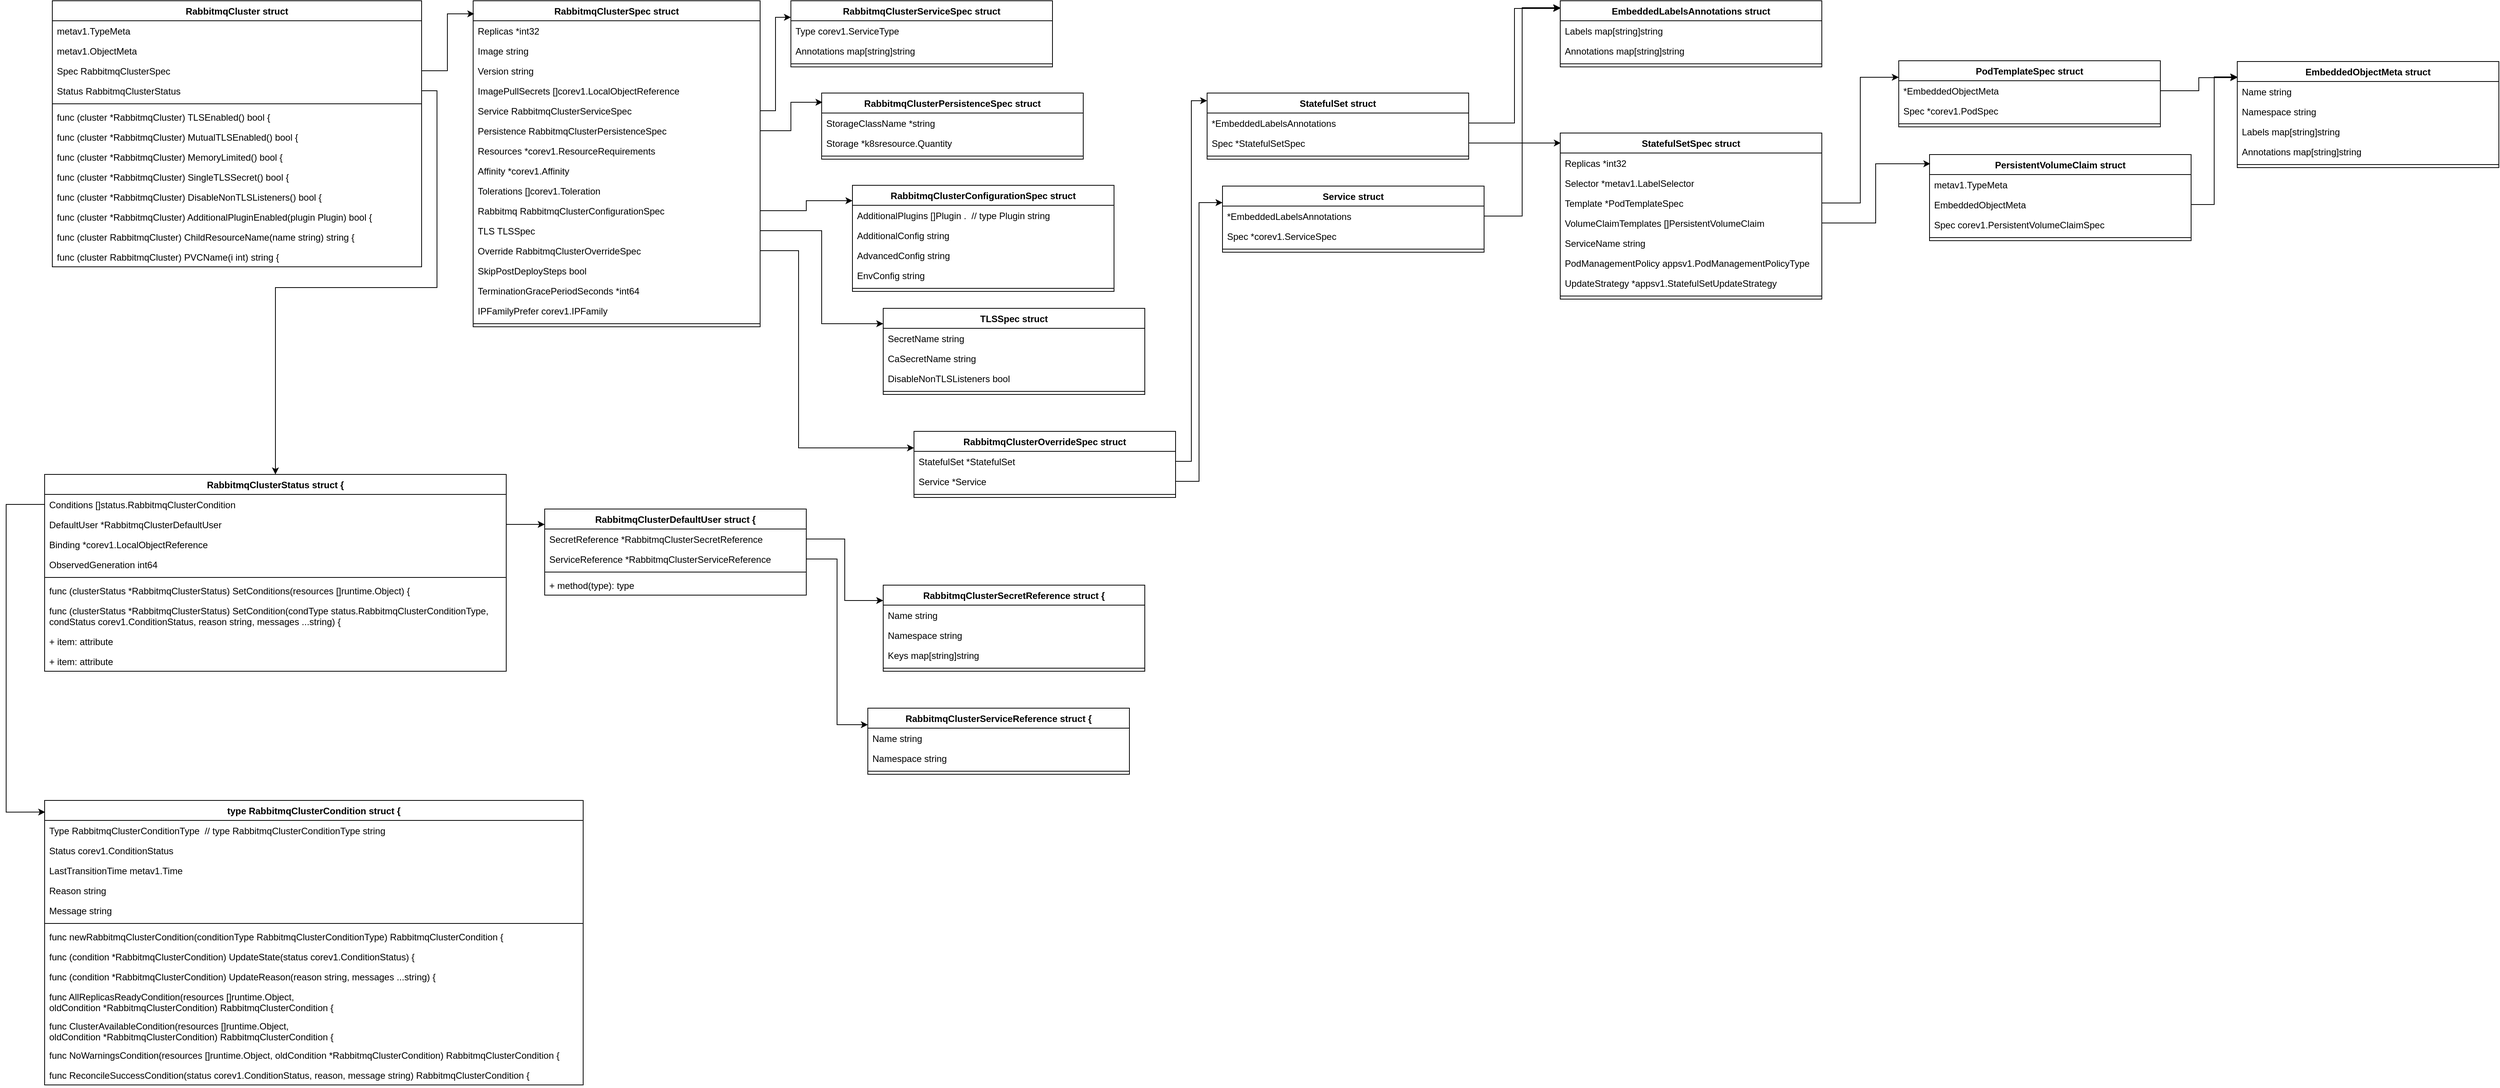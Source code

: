 <mxfile version="12.5.3" type="device"><diagram id="CGP5E35bT5dCMNJ7SSdT" name="第 1 页"><mxGraphModel dx="1933" dy="892" grid="1" gridSize="10" guides="1" tooltips="1" connect="1" arrows="1" fold="1" page="1" pageScale="1" pageWidth="827" pageHeight="1169" math="0" shadow="0"><root><mxCell id="0"/><mxCell id="1" parent="0"/><mxCell id="dHgxbIUQUCaYU8uZ3ucw-6" value="RabbitmqCluster struct" style="swimlane;fontStyle=1;align=center;verticalAlign=top;childLayout=stackLayout;horizontal=1;startSize=26;horizontalStack=0;resizeParent=1;resizeParentMax=0;resizeLast=0;collapsible=1;marginBottom=0;" parent="1" vertex="1"><mxGeometry x="-200" y="320" width="480" height="346" as="geometry"/></mxCell><mxCell id="dHgxbIUQUCaYU8uZ3ucw-2" value="metav1.TypeMeta" style="text;strokeColor=none;fillColor=none;align=left;verticalAlign=top;spacingLeft=4;spacingRight=4;overflow=hidden;rotatable=0;points=[[0,0.5],[1,0.5]];portConstraint=eastwest;" parent="dHgxbIUQUCaYU8uZ3ucw-6" vertex="1"><mxGeometry y="26" width="480" height="26" as="geometry"/></mxCell><mxCell id="dHgxbIUQUCaYU8uZ3ucw-3" value="metav1.ObjectMeta" style="text;strokeColor=none;fillColor=none;align=left;verticalAlign=top;spacingLeft=4;spacingRight=4;overflow=hidden;rotatable=0;points=[[0,0.5],[1,0.5]];portConstraint=eastwest;" parent="dHgxbIUQUCaYU8uZ3ucw-6" vertex="1"><mxGeometry y="52" width="480" height="26" as="geometry"/></mxCell><mxCell id="dHgxbIUQUCaYU8uZ3ucw-4" value="Spec RabbitmqClusterSpec" style="text;strokeColor=none;fillColor=none;align=left;verticalAlign=top;spacingLeft=4;spacingRight=4;overflow=hidden;rotatable=0;points=[[0,0.5],[1,0.5]];portConstraint=eastwest;" parent="dHgxbIUQUCaYU8uZ3ucw-6" vertex="1"><mxGeometry y="78" width="480" height="26" as="geometry"/></mxCell><mxCell id="dHgxbIUQUCaYU8uZ3ucw-5" value="Status RabbitmqClusterStatus" style="text;strokeColor=none;fillColor=none;align=left;verticalAlign=top;spacingLeft=4;spacingRight=4;overflow=hidden;rotatable=0;points=[[0,0.5],[1,0.5]];portConstraint=eastwest;" parent="dHgxbIUQUCaYU8uZ3ucw-6" vertex="1"><mxGeometry y="104" width="480" height="26" as="geometry"/></mxCell><mxCell id="dHgxbIUQUCaYU8uZ3ucw-8" value="" style="line;strokeWidth=1;fillColor=none;align=left;verticalAlign=middle;spacingTop=-1;spacingLeft=3;spacingRight=3;rotatable=0;labelPosition=right;points=[];portConstraint=eastwest;" parent="dHgxbIUQUCaYU8uZ3ucw-6" vertex="1"><mxGeometry y="130" width="480" height="8" as="geometry"/></mxCell><mxCell id="dHgxbIUQUCaYU8uZ3ucw-153" value="func (cluster *RabbitmqCluster) TLSEnabled() bool {" style="text;strokeColor=none;fillColor=none;align=left;verticalAlign=top;spacingLeft=4;spacingRight=4;overflow=hidden;rotatable=0;points=[[0,0.5],[1,0.5]];portConstraint=eastwest;" parent="dHgxbIUQUCaYU8uZ3ucw-6" vertex="1"><mxGeometry y="138" width="480" height="26" as="geometry"/></mxCell><mxCell id="dHgxbIUQUCaYU8uZ3ucw-154" value="func (cluster *RabbitmqCluster) MutualTLSEnabled() bool {" style="text;strokeColor=none;fillColor=none;align=left;verticalAlign=top;spacingLeft=4;spacingRight=4;overflow=hidden;rotatable=0;points=[[0,0.5],[1,0.5]];portConstraint=eastwest;" parent="dHgxbIUQUCaYU8uZ3ucw-6" vertex="1"><mxGeometry y="164" width="480" height="26" as="geometry"/></mxCell><mxCell id="dHgxbIUQUCaYU8uZ3ucw-152" value="func (cluster *RabbitmqCluster) MemoryLimited() bool {" style="text;strokeColor=none;fillColor=none;align=left;verticalAlign=top;spacingLeft=4;spacingRight=4;overflow=hidden;rotatable=0;points=[[0,0.5],[1,0.5]];portConstraint=eastwest;" parent="dHgxbIUQUCaYU8uZ3ucw-6" vertex="1"><mxGeometry y="190" width="480" height="26" as="geometry"/></mxCell><mxCell id="dHgxbIUQUCaYU8uZ3ucw-156" value="func (cluster *RabbitmqCluster) SingleTLSSecret() bool {" style="text;strokeColor=none;fillColor=none;align=left;verticalAlign=top;spacingLeft=4;spacingRight=4;overflow=hidden;rotatable=0;points=[[0,0.5],[1,0.5]];portConstraint=eastwest;" parent="dHgxbIUQUCaYU8uZ3ucw-6" vertex="1"><mxGeometry y="216" width="480" height="26" as="geometry"/></mxCell><mxCell id="dHgxbIUQUCaYU8uZ3ucw-157" value="func (cluster *RabbitmqCluster) DisableNonTLSListeners() bool {" style="text;strokeColor=none;fillColor=none;align=left;verticalAlign=top;spacingLeft=4;spacingRight=4;overflow=hidden;rotatable=0;points=[[0,0.5],[1,0.5]];portConstraint=eastwest;" parent="dHgxbIUQUCaYU8uZ3ucw-6" vertex="1"><mxGeometry y="242" width="480" height="26" as="geometry"/></mxCell><mxCell id="dHgxbIUQUCaYU8uZ3ucw-155" value="func (cluster *RabbitmqCluster) AdditionalPluginEnabled(plugin Plugin) bool {" style="text;strokeColor=none;fillColor=none;align=left;verticalAlign=top;spacingLeft=4;spacingRight=4;overflow=hidden;rotatable=0;points=[[0,0.5],[1,0.5]];portConstraint=eastwest;" parent="dHgxbIUQUCaYU8uZ3ucw-6" vertex="1"><mxGeometry y="268" width="480" height="26" as="geometry"/></mxCell><mxCell id="dHgxbIUQUCaYU8uZ3ucw-158" value="func (cluster RabbitmqCluster) ChildResourceName(name string) string {" style="text;strokeColor=none;fillColor=none;align=left;verticalAlign=top;spacingLeft=4;spacingRight=4;overflow=hidden;rotatable=0;points=[[0,0.5],[1,0.5]];portConstraint=eastwest;" parent="dHgxbIUQUCaYU8uZ3ucw-6" vertex="1"><mxGeometry y="294" width="480" height="26" as="geometry"/></mxCell><mxCell id="dHgxbIUQUCaYU8uZ3ucw-159" value="func (cluster RabbitmqCluster) PVCName(i int) string {" style="text;strokeColor=none;fillColor=none;align=left;verticalAlign=top;spacingLeft=4;spacingRight=4;overflow=hidden;rotatable=0;points=[[0,0.5],[1,0.5]];portConstraint=eastwest;" parent="dHgxbIUQUCaYU8uZ3ucw-6" vertex="1"><mxGeometry y="320" width="480" height="26" as="geometry"/></mxCell><mxCell id="dHgxbIUQUCaYU8uZ3ucw-10" value="RabbitmqClusterSpec struct" style="swimlane;fontStyle=1;align=center;verticalAlign=top;childLayout=stackLayout;horizontal=1;startSize=26;horizontalStack=0;resizeParent=1;resizeParentMax=0;resizeLast=0;collapsible=1;marginBottom=0;" parent="1" vertex="1"><mxGeometry x="347" y="320" width="373" height="424" as="geometry"/></mxCell><mxCell id="dHgxbIUQUCaYU8uZ3ucw-11" value="Replicas *int32" style="text;strokeColor=none;fillColor=none;align=left;verticalAlign=top;spacingLeft=4;spacingRight=4;overflow=hidden;rotatable=0;points=[[0,0.5],[1,0.5]];portConstraint=eastwest;" parent="dHgxbIUQUCaYU8uZ3ucw-10" vertex="1"><mxGeometry y="26" width="373" height="26" as="geometry"/></mxCell><mxCell id="dHgxbIUQUCaYU8uZ3ucw-16" value="Image string" style="text;strokeColor=none;fillColor=none;align=left;verticalAlign=top;spacingLeft=4;spacingRight=4;overflow=hidden;rotatable=0;points=[[0,0.5],[1,0.5]];portConstraint=eastwest;" parent="dHgxbIUQUCaYU8uZ3ucw-10" vertex="1"><mxGeometry y="52" width="373" height="26" as="geometry"/></mxCell><mxCell id="tBlCN7scgZ7WuoTz686w-1" value="Version string" style="text;strokeColor=none;fillColor=none;align=left;verticalAlign=top;spacingLeft=4;spacingRight=4;overflow=hidden;rotatable=0;points=[[0,0.5],[1,0.5]];portConstraint=eastwest;" vertex="1" parent="dHgxbIUQUCaYU8uZ3ucw-10"><mxGeometry y="78" width="373" height="26" as="geometry"/></mxCell><mxCell id="dHgxbIUQUCaYU8uZ3ucw-18" value="ImagePullSecrets []corev1.LocalObjectReference" style="text;strokeColor=none;fillColor=none;align=left;verticalAlign=top;spacingLeft=4;spacingRight=4;overflow=hidden;rotatable=0;points=[[0,0.5],[1,0.5]];portConstraint=eastwest;" parent="dHgxbIUQUCaYU8uZ3ucw-10" vertex="1"><mxGeometry y="104" width="373" height="26" as="geometry"/></mxCell><mxCell id="dHgxbIUQUCaYU8uZ3ucw-17" value="Service RabbitmqClusterServiceSpec" style="text;strokeColor=none;fillColor=none;align=left;verticalAlign=top;spacingLeft=4;spacingRight=4;overflow=hidden;rotatable=0;points=[[0,0.5],[1,0.5]];portConstraint=eastwest;" parent="dHgxbIUQUCaYU8uZ3ucw-10" vertex="1"><mxGeometry y="130" width="373" height="26" as="geometry"/></mxCell><mxCell id="dHgxbIUQUCaYU8uZ3ucw-19" value="Persistence RabbitmqClusterPersistenceSpec" style="text;strokeColor=none;fillColor=none;align=left;verticalAlign=top;spacingLeft=4;spacingRight=4;overflow=hidden;rotatable=0;points=[[0,0.5],[1,0.5]];portConstraint=eastwest;" parent="dHgxbIUQUCaYU8uZ3ucw-10" vertex="1"><mxGeometry y="156" width="373" height="26" as="geometry"/></mxCell><mxCell id="dHgxbIUQUCaYU8uZ3ucw-15" value="Resources *corev1.ResourceRequirements" style="text;strokeColor=none;fillColor=none;align=left;verticalAlign=top;spacingLeft=4;spacingRight=4;overflow=hidden;rotatable=0;points=[[0,0.5],[1,0.5]];portConstraint=eastwest;" parent="dHgxbIUQUCaYU8uZ3ucw-10" vertex="1"><mxGeometry y="182" width="373" height="26" as="geometry"/></mxCell><mxCell id="dHgxbIUQUCaYU8uZ3ucw-14" value="Affinity *corev1.Affinity" style="text;strokeColor=none;fillColor=none;align=left;verticalAlign=top;spacingLeft=4;spacingRight=4;overflow=hidden;rotatable=0;points=[[0,0.5],[1,0.5]];portConstraint=eastwest;" parent="dHgxbIUQUCaYU8uZ3ucw-10" vertex="1"><mxGeometry y="208" width="373" height="26" as="geometry"/></mxCell><mxCell id="dHgxbIUQUCaYU8uZ3ucw-25" value="Tolerations []corev1.Toleration" style="text;strokeColor=none;fillColor=none;align=left;verticalAlign=top;spacingLeft=4;spacingRight=4;overflow=hidden;rotatable=0;points=[[0,0.5],[1,0.5]];portConstraint=eastwest;" parent="dHgxbIUQUCaYU8uZ3ucw-10" vertex="1"><mxGeometry y="234" width="373" height="26" as="geometry"/></mxCell><mxCell id="dHgxbIUQUCaYU8uZ3ucw-27" value="Rabbitmq RabbitmqClusterConfigurationSpec" style="text;strokeColor=none;fillColor=none;align=left;verticalAlign=top;spacingLeft=4;spacingRight=4;overflow=hidden;rotatable=0;points=[[0,0.5],[1,0.5]];portConstraint=eastwest;" parent="dHgxbIUQUCaYU8uZ3ucw-10" vertex="1"><mxGeometry y="260" width="373" height="26" as="geometry"/></mxCell><mxCell id="dHgxbIUQUCaYU8uZ3ucw-28" value="TLS TLSSpec" style="text;strokeColor=none;fillColor=none;align=left;verticalAlign=top;spacingLeft=4;spacingRight=4;overflow=hidden;rotatable=0;points=[[0,0.5],[1,0.5]];portConstraint=eastwest;" parent="dHgxbIUQUCaYU8uZ3ucw-10" vertex="1"><mxGeometry y="286" width="373" height="26" as="geometry"/></mxCell><mxCell id="dHgxbIUQUCaYU8uZ3ucw-30" value="Override RabbitmqClusterOverrideSpec" style="text;strokeColor=none;fillColor=none;align=left;verticalAlign=top;spacingLeft=4;spacingRight=4;overflow=hidden;rotatable=0;points=[[0,0.5],[1,0.5]];portConstraint=eastwest;" parent="dHgxbIUQUCaYU8uZ3ucw-10" vertex="1"><mxGeometry y="312" width="373" height="26" as="geometry"/></mxCell><mxCell id="dHgxbIUQUCaYU8uZ3ucw-31" value="SkipPostDeploySteps bool" style="text;strokeColor=none;fillColor=none;align=left;verticalAlign=top;spacingLeft=4;spacingRight=4;overflow=hidden;rotatable=0;points=[[0,0.5],[1,0.5]];portConstraint=eastwest;" parent="dHgxbIUQUCaYU8uZ3ucw-10" vertex="1"><mxGeometry y="338" width="373" height="26" as="geometry"/></mxCell><mxCell id="dHgxbIUQUCaYU8uZ3ucw-32" value="TerminationGracePeriodSeconds *int64" style="text;strokeColor=none;fillColor=none;align=left;verticalAlign=top;spacingLeft=4;spacingRight=4;overflow=hidden;rotatable=0;points=[[0,0.5],[1,0.5]];portConstraint=eastwest;" parent="dHgxbIUQUCaYU8uZ3ucw-10" vertex="1"><mxGeometry y="364" width="373" height="26" as="geometry"/></mxCell><mxCell id="tBlCN7scgZ7WuoTz686w-2" value="IPFamilyPrefer corev1.IPFamily" style="text;strokeColor=none;fillColor=none;align=left;verticalAlign=top;spacingLeft=4;spacingRight=4;overflow=hidden;rotatable=0;points=[[0,0.5],[1,0.5]];portConstraint=eastwest;" vertex="1" parent="dHgxbIUQUCaYU8uZ3ucw-10"><mxGeometry y="390" width="373" height="26" as="geometry"/></mxCell><mxCell id="dHgxbIUQUCaYU8uZ3ucw-12" value="" style="line;strokeWidth=1;fillColor=none;align=left;verticalAlign=middle;spacingTop=-1;spacingLeft=3;spacingRight=3;rotatable=0;labelPosition=right;points=[];portConstraint=eastwest;" parent="dHgxbIUQUCaYU8uZ3ucw-10" vertex="1"><mxGeometry y="416" width="373" height="8" as="geometry"/></mxCell><mxCell id="dHgxbIUQUCaYU8uZ3ucw-33" style="edgeStyle=orthogonalEdgeStyle;rounded=0;orthogonalLoop=1;jettySize=auto;html=1;entryX=0.004;entryY=0.04;entryDx=0;entryDy=0;entryPerimeter=0;" parent="1" source="dHgxbIUQUCaYU8uZ3ucw-4" target="dHgxbIUQUCaYU8uZ3ucw-10" edge="1"><mxGeometry relative="1" as="geometry"/></mxCell><mxCell id="dHgxbIUQUCaYU8uZ3ucw-34" value="RabbitmqClusterOverrideSpec struct" style="swimlane;fontStyle=1;align=center;verticalAlign=top;childLayout=stackLayout;horizontal=1;startSize=26;horizontalStack=0;resizeParent=1;resizeParentMax=0;resizeLast=0;collapsible=1;marginBottom=0;" parent="1" vertex="1"><mxGeometry x="920" y="880" width="340" height="86" as="geometry"/></mxCell><mxCell id="dHgxbIUQUCaYU8uZ3ucw-35" value="StatefulSet *StatefulSet" style="text;strokeColor=none;fillColor=none;align=left;verticalAlign=top;spacingLeft=4;spacingRight=4;overflow=hidden;rotatable=0;points=[[0,0.5],[1,0.5]];portConstraint=eastwest;" parent="dHgxbIUQUCaYU8uZ3ucw-34" vertex="1"><mxGeometry y="26" width="340" height="26" as="geometry"/></mxCell><mxCell id="dHgxbIUQUCaYU8uZ3ucw-38" value="Service *Service" style="text;strokeColor=none;fillColor=none;align=left;verticalAlign=top;spacingLeft=4;spacingRight=4;overflow=hidden;rotatable=0;points=[[0,0.5],[1,0.5]];portConstraint=eastwest;" parent="dHgxbIUQUCaYU8uZ3ucw-34" vertex="1"><mxGeometry y="52" width="340" height="26" as="geometry"/></mxCell><mxCell id="dHgxbIUQUCaYU8uZ3ucw-36" value="" style="line;strokeWidth=1;fillColor=none;align=left;verticalAlign=middle;spacingTop=-1;spacingLeft=3;spacingRight=3;rotatable=0;labelPosition=right;points=[];portConstraint=eastwest;" parent="dHgxbIUQUCaYU8uZ3ucw-34" vertex="1"><mxGeometry y="78" width="340" height="8" as="geometry"/></mxCell><mxCell id="dHgxbIUQUCaYU8uZ3ucw-40" value="Service struct" style="swimlane;fontStyle=1;align=center;verticalAlign=top;childLayout=stackLayout;horizontal=1;startSize=26;horizontalStack=0;resizeParent=1;resizeParentMax=0;resizeLast=0;collapsible=1;marginBottom=0;" parent="1" vertex="1"><mxGeometry x="1321" y="561" width="340" height="86" as="geometry"/></mxCell><mxCell id="dHgxbIUQUCaYU8uZ3ucw-41" value="*EmbeddedLabelsAnnotations" style="text;strokeColor=none;fillColor=none;align=left;verticalAlign=top;spacingLeft=4;spacingRight=4;overflow=hidden;rotatable=0;points=[[0,0.5],[1,0.5]];portConstraint=eastwest;" parent="dHgxbIUQUCaYU8uZ3ucw-40" vertex="1"><mxGeometry y="26" width="340" height="26" as="geometry"/></mxCell><mxCell id="dHgxbIUQUCaYU8uZ3ucw-44" value="Spec *corev1.ServiceSpec" style="text;strokeColor=none;fillColor=none;align=left;verticalAlign=top;spacingLeft=4;spacingRight=4;overflow=hidden;rotatable=0;points=[[0,0.5],[1,0.5]];portConstraint=eastwest;" parent="dHgxbIUQUCaYU8uZ3ucw-40" vertex="1"><mxGeometry y="52" width="340" height="26" as="geometry"/></mxCell><mxCell id="dHgxbIUQUCaYU8uZ3ucw-42" value="" style="line;strokeWidth=1;fillColor=none;align=left;verticalAlign=middle;spacingTop=-1;spacingLeft=3;spacingRight=3;rotatable=0;labelPosition=right;points=[];portConstraint=eastwest;" parent="dHgxbIUQUCaYU8uZ3ucw-40" vertex="1"><mxGeometry y="78" width="340" height="8" as="geometry"/></mxCell><mxCell id="dHgxbIUQUCaYU8uZ3ucw-47" value="StatefulSet struct" style="swimlane;fontStyle=1;align=center;verticalAlign=top;childLayout=stackLayout;horizontal=1;startSize=26;horizontalStack=0;resizeParent=1;resizeParentMax=0;resizeLast=0;collapsible=1;marginBottom=0;" parent="1" vertex="1"><mxGeometry x="1301" y="440" width="340" height="86" as="geometry"/></mxCell><mxCell id="dHgxbIUQUCaYU8uZ3ucw-48" value="*EmbeddedLabelsAnnotations" style="text;strokeColor=none;fillColor=none;align=left;verticalAlign=top;spacingLeft=4;spacingRight=4;overflow=hidden;rotatable=0;points=[[0,0.5],[1,0.5]];portConstraint=eastwest;" parent="dHgxbIUQUCaYU8uZ3ucw-47" vertex="1"><mxGeometry y="26" width="340" height="26" as="geometry"/></mxCell><mxCell id="dHgxbIUQUCaYU8uZ3ucw-51" value="Spec *StatefulSetSpec" style="text;strokeColor=none;fillColor=none;align=left;verticalAlign=top;spacingLeft=4;spacingRight=4;overflow=hidden;rotatable=0;points=[[0,0.5],[1,0.5]];portConstraint=eastwest;" parent="dHgxbIUQUCaYU8uZ3ucw-47" vertex="1"><mxGeometry y="52" width="340" height="26" as="geometry"/></mxCell><mxCell id="dHgxbIUQUCaYU8uZ3ucw-49" value="" style="line;strokeWidth=1;fillColor=none;align=left;verticalAlign=middle;spacingTop=-1;spacingLeft=3;spacingRight=3;rotatable=0;labelPosition=right;points=[];portConstraint=eastwest;" parent="dHgxbIUQUCaYU8uZ3ucw-47" vertex="1"><mxGeometry y="78" width="340" height="8" as="geometry"/></mxCell><mxCell id="dHgxbIUQUCaYU8uZ3ucw-53" value="StatefulSetSpec struct" style="swimlane;fontStyle=1;align=center;verticalAlign=top;childLayout=stackLayout;horizontal=1;startSize=26;horizontalStack=0;resizeParent=1;resizeParentMax=0;resizeLast=0;collapsible=1;marginBottom=0;" parent="1" vertex="1"><mxGeometry x="1760" y="492" width="340" height="216" as="geometry"/></mxCell><mxCell id="dHgxbIUQUCaYU8uZ3ucw-57" value="Replicas *int32" style="text;strokeColor=none;fillColor=none;align=left;verticalAlign=top;spacingLeft=4;spacingRight=4;overflow=hidden;rotatable=0;points=[[0,0.5],[1,0.5]];portConstraint=eastwest;" parent="dHgxbIUQUCaYU8uZ3ucw-53" vertex="1"><mxGeometry y="26" width="340" height="26" as="geometry"/></mxCell><mxCell id="dHgxbIUQUCaYU8uZ3ucw-58" value="Selector *metav1.LabelSelector" style="text;strokeColor=none;fillColor=none;align=left;verticalAlign=top;spacingLeft=4;spacingRight=4;overflow=hidden;rotatable=0;points=[[0,0.5],[1,0.5]];portConstraint=eastwest;" parent="dHgxbIUQUCaYU8uZ3ucw-53" vertex="1"><mxGeometry y="52" width="340" height="26" as="geometry"/></mxCell><mxCell id="dHgxbIUQUCaYU8uZ3ucw-60" value="Template *PodTemplateSpec" style="text;strokeColor=none;fillColor=none;align=left;verticalAlign=top;spacingLeft=4;spacingRight=4;overflow=hidden;rotatable=0;points=[[0,0.5],[1,0.5]];portConstraint=eastwest;" parent="dHgxbIUQUCaYU8uZ3ucw-53" vertex="1"><mxGeometry y="78" width="340" height="26" as="geometry"/></mxCell><mxCell id="dHgxbIUQUCaYU8uZ3ucw-59" value="VolumeClaimTemplates []PersistentVolumeClaim" style="text;strokeColor=none;fillColor=none;align=left;verticalAlign=top;spacingLeft=4;spacingRight=4;overflow=hidden;rotatable=0;points=[[0,0.5],[1,0.5]];portConstraint=eastwest;" parent="dHgxbIUQUCaYU8uZ3ucw-53" vertex="1"><mxGeometry y="104" width="340" height="26" as="geometry"/></mxCell><mxCell id="dHgxbIUQUCaYU8uZ3ucw-61" value="ServiceName string" style="text;strokeColor=none;fillColor=none;align=left;verticalAlign=top;spacingLeft=4;spacingRight=4;overflow=hidden;rotatable=0;points=[[0,0.5],[1,0.5]];portConstraint=eastwest;" parent="dHgxbIUQUCaYU8uZ3ucw-53" vertex="1"><mxGeometry y="130" width="340" height="26" as="geometry"/></mxCell><mxCell id="dHgxbIUQUCaYU8uZ3ucw-54" value="PodManagementPolicy appsv1.PodManagementPolicyType" style="text;strokeColor=none;fillColor=none;align=left;verticalAlign=top;spacingLeft=4;spacingRight=4;overflow=hidden;rotatable=0;points=[[0,0.5],[1,0.5]];portConstraint=eastwest;" parent="dHgxbIUQUCaYU8uZ3ucw-53" vertex="1"><mxGeometry y="156" width="340" height="26" as="geometry"/></mxCell><mxCell id="dHgxbIUQUCaYU8uZ3ucw-62" value="UpdateStrategy *appsv1.StatefulSetUpdateStrategy" style="text;strokeColor=none;fillColor=none;align=left;verticalAlign=top;spacingLeft=4;spacingRight=4;overflow=hidden;rotatable=0;points=[[0,0.5],[1,0.5]];portConstraint=eastwest;" parent="dHgxbIUQUCaYU8uZ3ucw-53" vertex="1"><mxGeometry y="182" width="340" height="26" as="geometry"/></mxCell><mxCell id="dHgxbIUQUCaYU8uZ3ucw-55" value="" style="line;strokeWidth=1;fillColor=none;align=left;verticalAlign=middle;spacingTop=-1;spacingLeft=3;spacingRight=3;rotatable=0;labelPosition=right;points=[];portConstraint=eastwest;" parent="dHgxbIUQUCaYU8uZ3ucw-53" vertex="1"><mxGeometry y="208" width="340" height="8" as="geometry"/></mxCell><mxCell id="dHgxbIUQUCaYU8uZ3ucw-65" value="EmbeddedLabelsAnnotations struct" style="swimlane;fontStyle=1;align=center;verticalAlign=top;childLayout=stackLayout;horizontal=1;startSize=26;horizontalStack=0;resizeParent=1;resizeParentMax=0;resizeLast=0;collapsible=1;marginBottom=0;" parent="1" vertex="1"><mxGeometry x="1760" y="320" width="340" height="86" as="geometry"/></mxCell><mxCell id="dHgxbIUQUCaYU8uZ3ucw-69" value="Labels map[string]string" style="text;strokeColor=none;fillColor=none;align=left;verticalAlign=top;spacingLeft=4;spacingRight=4;overflow=hidden;rotatable=0;points=[[0,0.5],[1,0.5]];portConstraint=eastwest;" parent="dHgxbIUQUCaYU8uZ3ucw-65" vertex="1"><mxGeometry y="26" width="340" height="26" as="geometry"/></mxCell><mxCell id="dHgxbIUQUCaYU8uZ3ucw-66" value="Annotations map[string]string" style="text;strokeColor=none;fillColor=none;align=left;verticalAlign=top;spacingLeft=4;spacingRight=4;overflow=hidden;rotatable=0;points=[[0,0.5],[1,0.5]];portConstraint=eastwest;" parent="dHgxbIUQUCaYU8uZ3ucw-65" vertex="1"><mxGeometry y="52" width="340" height="26" as="geometry"/></mxCell><mxCell id="dHgxbIUQUCaYU8uZ3ucw-67" value="" style="line;strokeWidth=1;fillColor=none;align=left;verticalAlign=middle;spacingTop=-1;spacingLeft=3;spacingRight=3;rotatable=0;labelPosition=right;points=[];portConstraint=eastwest;" parent="dHgxbIUQUCaYU8uZ3ucw-65" vertex="1"><mxGeometry y="78" width="340" height="8" as="geometry"/></mxCell><mxCell id="dHgxbIUQUCaYU8uZ3ucw-72" value="EmbeddedObjectMeta struct" style="swimlane;fontStyle=1;align=center;verticalAlign=top;childLayout=stackLayout;horizontal=1;startSize=26;horizontalStack=0;resizeParent=1;resizeParentMax=0;resizeLast=0;collapsible=1;marginBottom=0;" parent="1" vertex="1"><mxGeometry x="2640" y="399" width="340" height="138" as="geometry"/></mxCell><mxCell id="dHgxbIUQUCaYU8uZ3ucw-73" value="Name string" style="text;strokeColor=none;fillColor=none;align=left;verticalAlign=top;spacingLeft=4;spacingRight=4;overflow=hidden;rotatable=0;points=[[0,0.5],[1,0.5]];portConstraint=eastwest;" parent="dHgxbIUQUCaYU8uZ3ucw-72" vertex="1"><mxGeometry y="26" width="340" height="26" as="geometry"/></mxCell><mxCell id="dHgxbIUQUCaYU8uZ3ucw-77" value="Namespace string" style="text;strokeColor=none;fillColor=none;align=left;verticalAlign=top;spacingLeft=4;spacingRight=4;overflow=hidden;rotatable=0;points=[[0,0.5],[1,0.5]];portConstraint=eastwest;" parent="dHgxbIUQUCaYU8uZ3ucw-72" vertex="1"><mxGeometry y="52" width="340" height="26" as="geometry"/></mxCell><mxCell id="dHgxbIUQUCaYU8uZ3ucw-76" value="Labels map[string]string" style="text;strokeColor=none;fillColor=none;align=left;verticalAlign=top;spacingLeft=4;spacingRight=4;overflow=hidden;rotatable=0;points=[[0,0.5],[1,0.5]];portConstraint=eastwest;" parent="dHgxbIUQUCaYU8uZ3ucw-72" vertex="1"><mxGeometry y="78" width="340" height="26" as="geometry"/></mxCell><mxCell id="dHgxbIUQUCaYU8uZ3ucw-78" value="Annotations map[string]string" style="text;strokeColor=none;fillColor=none;align=left;verticalAlign=top;spacingLeft=4;spacingRight=4;overflow=hidden;rotatable=0;points=[[0,0.5],[1,0.5]];portConstraint=eastwest;" parent="dHgxbIUQUCaYU8uZ3ucw-72" vertex="1"><mxGeometry y="104" width="340" height="26" as="geometry"/></mxCell><mxCell id="dHgxbIUQUCaYU8uZ3ucw-74" value="" style="line;strokeWidth=1;fillColor=none;align=left;verticalAlign=middle;spacingTop=-1;spacingLeft=3;spacingRight=3;rotatable=0;labelPosition=right;points=[];portConstraint=eastwest;" parent="dHgxbIUQUCaYU8uZ3ucw-72" vertex="1"><mxGeometry y="130" width="340" height="8" as="geometry"/></mxCell><mxCell id="dHgxbIUQUCaYU8uZ3ucw-79" value="PodTemplateSpec struct" style="swimlane;fontStyle=1;align=center;verticalAlign=top;childLayout=stackLayout;horizontal=1;startSize=26;horizontalStack=0;resizeParent=1;resizeParentMax=0;resizeLast=0;collapsible=1;marginBottom=0;" parent="1" vertex="1"><mxGeometry x="2200" y="398" width="340" height="86" as="geometry"/></mxCell><mxCell id="dHgxbIUQUCaYU8uZ3ucw-80" value="*EmbeddedObjectMeta" style="text;strokeColor=none;fillColor=none;align=left;verticalAlign=top;spacingLeft=4;spacingRight=4;overflow=hidden;rotatable=0;points=[[0,0.5],[1,0.5]];portConstraint=eastwest;" parent="dHgxbIUQUCaYU8uZ3ucw-79" vertex="1"><mxGeometry y="26" width="340" height="26" as="geometry"/></mxCell><mxCell id="dHgxbIUQUCaYU8uZ3ucw-84" value="Spec *corev1.PodSpec" style="text;strokeColor=none;fillColor=none;align=left;verticalAlign=top;spacingLeft=4;spacingRight=4;overflow=hidden;rotatable=0;points=[[0,0.5],[1,0.5]];portConstraint=eastwest;" parent="dHgxbIUQUCaYU8uZ3ucw-79" vertex="1"><mxGeometry y="52" width="340" height="26" as="geometry"/></mxCell><mxCell id="dHgxbIUQUCaYU8uZ3ucw-81" value="" style="line;strokeWidth=1;fillColor=none;align=left;verticalAlign=middle;spacingTop=-1;spacingLeft=3;spacingRight=3;rotatable=0;labelPosition=right;points=[];portConstraint=eastwest;" parent="dHgxbIUQUCaYU8uZ3ucw-79" vertex="1"><mxGeometry y="78" width="340" height="8" as="geometry"/></mxCell><mxCell id="dHgxbIUQUCaYU8uZ3ucw-88" value="PersistentVolumeClaim struct" style="swimlane;fontStyle=1;align=center;verticalAlign=top;childLayout=stackLayout;horizontal=1;startSize=26;horizontalStack=0;resizeParent=1;resizeParentMax=0;resizeLast=0;collapsible=1;marginBottom=0;" parent="1" vertex="1"><mxGeometry x="2240" y="520" width="340" height="112" as="geometry"/></mxCell><mxCell id="dHgxbIUQUCaYU8uZ3ucw-92" value="metav1.TypeMeta" style="text;strokeColor=none;fillColor=none;align=left;verticalAlign=top;spacingLeft=4;spacingRight=4;overflow=hidden;rotatable=0;points=[[0,0.5],[1,0.5]];portConstraint=eastwest;" parent="dHgxbIUQUCaYU8uZ3ucw-88" vertex="1"><mxGeometry y="26" width="340" height="26" as="geometry"/></mxCell><mxCell id="dHgxbIUQUCaYU8uZ3ucw-93" value="EmbeddedObjectMeta" style="text;strokeColor=none;fillColor=none;align=left;verticalAlign=top;spacingLeft=4;spacingRight=4;overflow=hidden;rotatable=0;points=[[0,0.5],[1,0.5]];portConstraint=eastwest;" parent="dHgxbIUQUCaYU8uZ3ucw-88" vertex="1"><mxGeometry y="52" width="340" height="26" as="geometry"/></mxCell><mxCell id="dHgxbIUQUCaYU8uZ3ucw-94" value="Spec corev1.PersistentVolumeClaimSpec" style="text;strokeColor=none;fillColor=none;align=left;verticalAlign=top;spacingLeft=4;spacingRight=4;overflow=hidden;rotatable=0;points=[[0,0.5],[1,0.5]];portConstraint=eastwest;" parent="dHgxbIUQUCaYU8uZ3ucw-88" vertex="1"><mxGeometry y="78" width="340" height="26" as="geometry"/></mxCell><mxCell id="dHgxbIUQUCaYU8uZ3ucw-90" value="" style="line;strokeWidth=1;fillColor=none;align=left;verticalAlign=middle;spacingTop=-1;spacingLeft=3;spacingRight=3;rotatable=0;labelPosition=right;points=[];portConstraint=eastwest;" parent="dHgxbIUQUCaYU8uZ3ucw-88" vertex="1"><mxGeometry y="104" width="340" height="8" as="geometry"/></mxCell><mxCell id="dHgxbIUQUCaYU8uZ3ucw-103" value="TLSSpec struct" style="swimlane;fontStyle=1;align=center;verticalAlign=top;childLayout=stackLayout;horizontal=1;startSize=26;horizontalStack=0;resizeParent=1;resizeParentMax=0;resizeLast=0;collapsible=1;marginBottom=0;" parent="1" vertex="1"><mxGeometry x="880" y="720" width="340" height="112" as="geometry"/></mxCell><mxCell id="dHgxbIUQUCaYU8uZ3ucw-104" value="SecretName string" style="text;strokeColor=none;fillColor=none;align=left;verticalAlign=top;spacingLeft=4;spacingRight=4;overflow=hidden;rotatable=0;points=[[0,0.5],[1,0.5]];portConstraint=eastwest;" parent="dHgxbIUQUCaYU8uZ3ucw-103" vertex="1"><mxGeometry y="26" width="340" height="26" as="geometry"/></mxCell><mxCell id="dHgxbIUQUCaYU8uZ3ucw-109" value="CaSecretName string" style="text;strokeColor=none;fillColor=none;align=left;verticalAlign=top;spacingLeft=4;spacingRight=4;overflow=hidden;rotatable=0;points=[[0,0.5],[1,0.5]];portConstraint=eastwest;" parent="dHgxbIUQUCaYU8uZ3ucw-103" vertex="1"><mxGeometry y="52" width="340" height="26" as="geometry"/></mxCell><mxCell id="dHgxbIUQUCaYU8uZ3ucw-108" value="DisableNonTLSListeners bool" style="text;strokeColor=none;fillColor=none;align=left;verticalAlign=top;spacingLeft=4;spacingRight=4;overflow=hidden;rotatable=0;points=[[0,0.5],[1,0.5]];portConstraint=eastwest;" parent="dHgxbIUQUCaYU8uZ3ucw-103" vertex="1"><mxGeometry y="78" width="340" height="26" as="geometry"/></mxCell><mxCell id="dHgxbIUQUCaYU8uZ3ucw-105" value="" style="line;strokeWidth=1;fillColor=none;align=left;verticalAlign=middle;spacingTop=-1;spacingLeft=3;spacingRight=3;rotatable=0;labelPosition=right;points=[];portConstraint=eastwest;" parent="dHgxbIUQUCaYU8uZ3ucw-103" vertex="1"><mxGeometry y="104" width="340" height="8" as="geometry"/></mxCell><mxCell id="dHgxbIUQUCaYU8uZ3ucw-111" value="RabbitmqClusterConfigurationSpec struct" style="swimlane;fontStyle=1;align=center;verticalAlign=top;childLayout=stackLayout;horizontal=1;startSize=26;horizontalStack=0;resizeParent=1;resizeParentMax=0;resizeLast=0;collapsible=1;marginBottom=0;" parent="1" vertex="1"><mxGeometry x="840" y="560" width="340" height="138" as="geometry"/></mxCell><mxCell id="dHgxbIUQUCaYU8uZ3ucw-115" value="AdditionalPlugins []Plugin .  // type Plugin string" style="text;strokeColor=none;fillColor=none;align=left;verticalAlign=top;spacingLeft=4;spacingRight=4;overflow=hidden;rotatable=0;points=[[0,0.5],[1,0.5]];portConstraint=eastwest;" parent="dHgxbIUQUCaYU8uZ3ucw-111" vertex="1"><mxGeometry y="26" width="340" height="26" as="geometry"/></mxCell><mxCell id="dHgxbIUQUCaYU8uZ3ucw-118" value="AdditionalConfig string" style="text;strokeColor=none;fillColor=none;align=left;verticalAlign=top;spacingLeft=4;spacingRight=4;overflow=hidden;rotatable=0;points=[[0,0.5],[1,0.5]];portConstraint=eastwest;" parent="dHgxbIUQUCaYU8uZ3ucw-111" vertex="1"><mxGeometry y="52" width="340" height="26" as="geometry"/></mxCell><mxCell id="dHgxbIUQUCaYU8uZ3ucw-119" value="AdvancedConfig string" style="text;strokeColor=none;fillColor=none;align=left;verticalAlign=top;spacingLeft=4;spacingRight=4;overflow=hidden;rotatable=0;points=[[0,0.5],[1,0.5]];portConstraint=eastwest;" parent="dHgxbIUQUCaYU8uZ3ucw-111" vertex="1"><mxGeometry y="78" width="340" height="26" as="geometry"/></mxCell><mxCell id="dHgxbIUQUCaYU8uZ3ucw-120" value="EnvConfig string" style="text;strokeColor=none;fillColor=none;align=left;verticalAlign=top;spacingLeft=4;spacingRight=4;overflow=hidden;rotatable=0;points=[[0,0.5],[1,0.5]];portConstraint=eastwest;" parent="dHgxbIUQUCaYU8uZ3ucw-111" vertex="1"><mxGeometry y="104" width="340" height="26" as="geometry"/></mxCell><mxCell id="dHgxbIUQUCaYU8uZ3ucw-113" value="" style="line;strokeWidth=1;fillColor=none;align=left;verticalAlign=middle;spacingTop=-1;spacingLeft=3;spacingRight=3;rotatable=0;labelPosition=right;points=[];portConstraint=eastwest;" parent="dHgxbIUQUCaYU8uZ3ucw-111" vertex="1"><mxGeometry y="130" width="340" height="8" as="geometry"/></mxCell><mxCell id="dHgxbIUQUCaYU8uZ3ucw-123" value="RabbitmqClusterPersistenceSpec struct" style="swimlane;fontStyle=1;align=center;verticalAlign=top;childLayout=stackLayout;horizontal=1;startSize=26;horizontalStack=0;resizeParent=1;resizeParentMax=0;resizeLast=0;collapsible=1;marginBottom=0;" parent="1" vertex="1"><mxGeometry x="800" y="440" width="340" height="86" as="geometry"/></mxCell><mxCell id="dHgxbIUQUCaYU8uZ3ucw-124" value="StorageClassName *string" style="text;strokeColor=none;fillColor=none;align=left;verticalAlign=top;spacingLeft=4;spacingRight=4;overflow=hidden;rotatable=0;points=[[0,0.5],[1,0.5]];portConstraint=eastwest;" parent="dHgxbIUQUCaYU8uZ3ucw-123" vertex="1"><mxGeometry y="26" width="340" height="26" as="geometry"/></mxCell><mxCell id="dHgxbIUQUCaYU8uZ3ucw-129" value="Storage *k8sresource.Quantity" style="text;strokeColor=none;fillColor=none;align=left;verticalAlign=top;spacingLeft=4;spacingRight=4;overflow=hidden;rotatable=0;points=[[0,0.5],[1,0.5]];portConstraint=eastwest;" parent="dHgxbIUQUCaYU8uZ3ucw-123" vertex="1"><mxGeometry y="52" width="340" height="26" as="geometry"/></mxCell><mxCell id="dHgxbIUQUCaYU8uZ3ucw-125" value="" style="line;strokeWidth=1;fillColor=none;align=left;verticalAlign=middle;spacingTop=-1;spacingLeft=3;spacingRight=3;rotatable=0;labelPosition=right;points=[];portConstraint=eastwest;" parent="dHgxbIUQUCaYU8uZ3ucw-123" vertex="1"><mxGeometry y="78" width="340" height="8" as="geometry"/></mxCell><mxCell id="dHgxbIUQUCaYU8uZ3ucw-132" value="RabbitmqClusterServiceSpec struct" style="swimlane;fontStyle=1;align=center;verticalAlign=top;childLayout=stackLayout;horizontal=1;startSize=26;horizontalStack=0;resizeParent=1;resizeParentMax=0;resizeLast=0;collapsible=1;marginBottom=0;" parent="1" vertex="1"><mxGeometry x="760" y="320" width="340" height="86" as="geometry"/></mxCell><mxCell id="dHgxbIUQUCaYU8uZ3ucw-133" value="Type corev1.ServiceType" style="text;strokeColor=none;fillColor=none;align=left;verticalAlign=top;spacingLeft=4;spacingRight=4;overflow=hidden;rotatable=0;points=[[0,0.5],[1,0.5]];portConstraint=eastwest;" parent="dHgxbIUQUCaYU8uZ3ucw-132" vertex="1"><mxGeometry y="26" width="340" height="26" as="geometry"/></mxCell><mxCell id="dHgxbIUQUCaYU8uZ3ucw-137" value="Annotations map[string]string" style="text;strokeColor=none;fillColor=none;align=left;verticalAlign=top;spacingLeft=4;spacingRight=4;overflow=hidden;rotatable=0;points=[[0,0.5],[1,0.5]];portConstraint=eastwest;" parent="dHgxbIUQUCaYU8uZ3ucw-132" vertex="1"><mxGeometry y="52" width="340" height="26" as="geometry"/></mxCell><mxCell id="dHgxbIUQUCaYU8uZ3ucw-134" value="" style="line;strokeWidth=1;fillColor=none;align=left;verticalAlign=middle;spacingTop=-1;spacingLeft=3;spacingRight=3;rotatable=0;labelPosition=right;points=[];portConstraint=eastwest;" parent="dHgxbIUQUCaYU8uZ3ucw-132" vertex="1"><mxGeometry y="78" width="340" height="8" as="geometry"/></mxCell><mxCell id="dHgxbIUQUCaYU8uZ3ucw-138" style="edgeStyle=orthogonalEdgeStyle;rounded=0;orthogonalLoop=1;jettySize=auto;html=1;entryX=0;entryY=0.25;entryDx=0;entryDy=0;" parent="1" source="dHgxbIUQUCaYU8uZ3ucw-17" target="dHgxbIUQUCaYU8uZ3ucw-132" edge="1"><mxGeometry relative="1" as="geometry"/></mxCell><mxCell id="dHgxbIUQUCaYU8uZ3ucw-139" style="edgeStyle=orthogonalEdgeStyle;rounded=0;orthogonalLoop=1;jettySize=auto;html=1;entryX=0.003;entryY=0.14;entryDx=0;entryDy=0;entryPerimeter=0;" parent="1" source="dHgxbIUQUCaYU8uZ3ucw-19" target="dHgxbIUQUCaYU8uZ3ucw-123" edge="1"><mxGeometry relative="1" as="geometry"/></mxCell><mxCell id="dHgxbIUQUCaYU8uZ3ucw-140" style="edgeStyle=orthogonalEdgeStyle;rounded=0;orthogonalLoop=1;jettySize=auto;html=1;entryX=0;entryY=0.145;entryDx=0;entryDy=0;entryPerimeter=0;" parent="1" source="dHgxbIUQUCaYU8uZ3ucw-27" target="dHgxbIUQUCaYU8uZ3ucw-111" edge="1"><mxGeometry relative="1" as="geometry"/></mxCell><mxCell id="dHgxbIUQUCaYU8uZ3ucw-141" style="edgeStyle=orthogonalEdgeStyle;rounded=0;orthogonalLoop=1;jettySize=auto;html=1;entryX=0;entryY=0.179;entryDx=0;entryDy=0;entryPerimeter=0;" parent="1" source="dHgxbIUQUCaYU8uZ3ucw-28" target="dHgxbIUQUCaYU8uZ3ucw-103" edge="1"><mxGeometry relative="1" as="geometry"/></mxCell><mxCell id="dHgxbIUQUCaYU8uZ3ucw-143" style="edgeStyle=orthogonalEdgeStyle;rounded=0;orthogonalLoop=1;jettySize=auto;html=1;entryX=0;entryY=0.116;entryDx=0;entryDy=0;entryPerimeter=0;" parent="1" source="dHgxbIUQUCaYU8uZ3ucw-35" target="dHgxbIUQUCaYU8uZ3ucw-47" edge="1"><mxGeometry relative="1" as="geometry"/></mxCell><mxCell id="dHgxbIUQUCaYU8uZ3ucw-144" style="edgeStyle=orthogonalEdgeStyle;rounded=0;orthogonalLoop=1;jettySize=auto;html=1;entryX=0;entryY=0.25;entryDx=0;entryDy=0;" parent="1" source="dHgxbIUQUCaYU8uZ3ucw-38" target="dHgxbIUQUCaYU8uZ3ucw-40" edge="1"><mxGeometry relative="1" as="geometry"/></mxCell><mxCell id="dHgxbIUQUCaYU8uZ3ucw-145" style="edgeStyle=orthogonalEdgeStyle;rounded=0;orthogonalLoop=1;jettySize=auto;html=1;entryX=0;entryY=0.116;entryDx=0;entryDy=0;entryPerimeter=0;" parent="1" source="dHgxbIUQUCaYU8uZ3ucw-48" target="dHgxbIUQUCaYU8uZ3ucw-65" edge="1"><mxGeometry relative="1" as="geometry"/></mxCell><mxCell id="dHgxbIUQUCaYU8uZ3ucw-146" style="edgeStyle=orthogonalEdgeStyle;rounded=0;orthogonalLoop=1;jettySize=auto;html=1;entryX=0;entryY=0.105;entryDx=0;entryDy=0;entryPerimeter=0;" parent="1" source="dHgxbIUQUCaYU8uZ3ucw-41" target="dHgxbIUQUCaYU8uZ3ucw-65" edge="1"><mxGeometry relative="1" as="geometry"/></mxCell><mxCell id="dHgxbIUQUCaYU8uZ3ucw-147" style="edgeStyle=orthogonalEdgeStyle;rounded=0;orthogonalLoop=1;jettySize=auto;html=1;entryX=0.002;entryY=0.06;entryDx=0;entryDy=0;entryPerimeter=0;" parent="1" source="dHgxbIUQUCaYU8uZ3ucw-51" target="dHgxbIUQUCaYU8uZ3ucw-53" edge="1"><mxGeometry relative="1" as="geometry"/></mxCell><mxCell id="dHgxbIUQUCaYU8uZ3ucw-148" style="edgeStyle=orthogonalEdgeStyle;rounded=0;orthogonalLoop=1;jettySize=auto;html=1;entryX=0;entryY=0.25;entryDx=0;entryDy=0;" parent="1" source="dHgxbIUQUCaYU8uZ3ucw-60" target="dHgxbIUQUCaYU8uZ3ucw-79" edge="1"><mxGeometry relative="1" as="geometry"/></mxCell><mxCell id="dHgxbIUQUCaYU8uZ3ucw-149" style="edgeStyle=orthogonalEdgeStyle;rounded=0;orthogonalLoop=1;jettySize=auto;html=1;entryX=0.003;entryY=0.107;entryDx=0;entryDy=0;entryPerimeter=0;" parent="1" source="dHgxbIUQUCaYU8uZ3ucw-59" target="dHgxbIUQUCaYU8uZ3ucw-88" edge="1"><mxGeometry relative="1" as="geometry"/></mxCell><mxCell id="dHgxbIUQUCaYU8uZ3ucw-150" style="edgeStyle=orthogonalEdgeStyle;rounded=0;orthogonalLoop=1;jettySize=auto;html=1;entryX=0;entryY=0.152;entryDx=0;entryDy=0;entryPerimeter=0;" parent="1" source="dHgxbIUQUCaYU8uZ3ucw-80" target="dHgxbIUQUCaYU8uZ3ucw-72" edge="1"><mxGeometry relative="1" as="geometry"/></mxCell><mxCell id="dHgxbIUQUCaYU8uZ3ucw-151" style="edgeStyle=orthogonalEdgeStyle;rounded=0;orthogonalLoop=1;jettySize=auto;html=1;entryX=0;entryY=0.145;entryDx=0;entryDy=0;entryPerimeter=0;" parent="1" source="dHgxbIUQUCaYU8uZ3ucw-93" target="dHgxbIUQUCaYU8uZ3ucw-72" edge="1"><mxGeometry relative="1" as="geometry"/></mxCell><mxCell id="dHgxbIUQUCaYU8uZ3ucw-160" value="RabbitmqClusterStatus struct {" style="swimlane;fontStyle=1;align=center;verticalAlign=top;childLayout=stackLayout;horizontal=1;startSize=26;horizontalStack=0;resizeParent=1;resizeParentMax=0;resizeLast=0;collapsible=1;marginBottom=0;" parent="1" vertex="1"><mxGeometry x="-210" y="936" width="600" height="256" as="geometry"/></mxCell><mxCell id="dHgxbIUQUCaYU8uZ3ucw-161" value="Conditions []status.RabbitmqClusterCondition" style="text;strokeColor=none;fillColor=none;align=left;verticalAlign=top;spacingLeft=4;spacingRight=4;overflow=hidden;rotatable=0;points=[[0,0.5],[1,0.5]];portConstraint=eastwest;" parent="dHgxbIUQUCaYU8uZ3ucw-160" vertex="1"><mxGeometry y="26" width="600" height="26" as="geometry"/></mxCell><mxCell id="TFpelqNcHaP78RPswgw0-3" value="DefaultUser *RabbitmqClusterDefaultUser" style="text;strokeColor=none;fillColor=none;align=left;verticalAlign=top;spacingLeft=4;spacingRight=4;overflow=hidden;rotatable=0;points=[[0,0.5],[1,0.5]];portConstraint=eastwest;" parent="dHgxbIUQUCaYU8uZ3ucw-160" vertex="1"><mxGeometry y="52" width="600" height="26" as="geometry"/></mxCell><mxCell id="TFpelqNcHaP78RPswgw0-4" value="Binding *corev1.LocalObjectReference" style="text;strokeColor=none;fillColor=none;align=left;verticalAlign=top;spacingLeft=4;spacingRight=4;overflow=hidden;rotatable=0;points=[[0,0.5],[1,0.5]];portConstraint=eastwest;" parent="dHgxbIUQUCaYU8uZ3ucw-160" vertex="1"><mxGeometry y="78" width="600" height="26" as="geometry"/></mxCell><mxCell id="TFpelqNcHaP78RPswgw0-2" value="ObservedGeneration int64" style="text;strokeColor=none;fillColor=none;align=left;verticalAlign=top;spacingLeft=4;spacingRight=4;overflow=hidden;rotatable=0;points=[[0,0.5],[1,0.5]];portConstraint=eastwest;" parent="dHgxbIUQUCaYU8uZ3ucw-160" vertex="1"><mxGeometry y="104" width="600" height="26" as="geometry"/></mxCell><mxCell id="dHgxbIUQUCaYU8uZ3ucw-162" value="" style="line;strokeWidth=1;fillColor=none;align=left;verticalAlign=middle;spacingTop=-1;spacingLeft=3;spacingRight=3;rotatable=0;labelPosition=right;points=[];portConstraint=eastwest;" parent="dHgxbIUQUCaYU8uZ3ucw-160" vertex="1"><mxGeometry y="130" width="600" height="8" as="geometry"/></mxCell><mxCell id="dHgxbIUQUCaYU8uZ3ucw-163" value="func (clusterStatus *RabbitmqClusterStatus) SetConditions(resources []runtime.Object) {" style="text;strokeColor=none;fillColor=none;align=left;verticalAlign=top;spacingLeft=4;spacingRight=4;overflow=hidden;rotatable=0;points=[[0,0.5],[1,0.5]];portConstraint=eastwest;" parent="dHgxbIUQUCaYU8uZ3ucw-160" vertex="1"><mxGeometry y="138" width="600" height="26" as="geometry"/></mxCell><mxCell id="TFpelqNcHaP78RPswgw0-7" value="func (clusterStatus *RabbitmqClusterStatus) SetCondition(condType status.RabbitmqClusterConditionType,&#10;&#9;condStatus corev1.ConditionStatus, reason string, messages ...string) {" style="text;strokeColor=none;fillColor=none;align=left;verticalAlign=top;spacingLeft=4;spacingRight=4;overflow=hidden;rotatable=0;points=[[0,0.5],[1,0.5]];portConstraint=eastwest;" parent="dHgxbIUQUCaYU8uZ3ucw-160" vertex="1"><mxGeometry y="164" width="600" height="40" as="geometry"/></mxCell><mxCell id="TFpelqNcHaP78RPswgw0-6" value="+ item: attribute" style="text;strokeColor=none;fillColor=none;align=left;verticalAlign=top;spacingLeft=4;spacingRight=4;overflow=hidden;rotatable=0;points=[[0,0.5],[1,0.5]];portConstraint=eastwest;" parent="dHgxbIUQUCaYU8uZ3ucw-160" vertex="1"><mxGeometry y="204" width="600" height="26" as="geometry"/></mxCell><mxCell id="TFpelqNcHaP78RPswgw0-5" value="+ item: attribute" style="text;strokeColor=none;fillColor=none;align=left;verticalAlign=top;spacingLeft=4;spacingRight=4;overflow=hidden;rotatable=0;points=[[0,0.5],[1,0.5]];portConstraint=eastwest;" parent="dHgxbIUQUCaYU8uZ3ucw-160" vertex="1"><mxGeometry y="230" width="600" height="26" as="geometry"/></mxCell><mxCell id="TFpelqNcHaP78RPswgw0-8" value="RabbitmqClusterDefaultUser struct {" style="swimlane;fontStyle=1;align=center;verticalAlign=top;childLayout=stackLayout;horizontal=1;startSize=26;horizontalStack=0;resizeParent=1;resizeParentMax=0;resizeLast=0;collapsible=1;marginBottom=0;" parent="1" vertex="1"><mxGeometry x="440" y="981" width="340" height="112" as="geometry"/></mxCell><mxCell id="TFpelqNcHaP78RPswgw0-9" value="SecretReference *RabbitmqClusterSecretReference" style="text;strokeColor=none;fillColor=none;align=left;verticalAlign=top;spacingLeft=4;spacingRight=4;overflow=hidden;rotatable=0;points=[[0,0.5],[1,0.5]];portConstraint=eastwest;" parent="TFpelqNcHaP78RPswgw0-8" vertex="1"><mxGeometry y="26" width="340" height="26" as="geometry"/></mxCell><mxCell id="TFpelqNcHaP78RPswgw0-12" value="ServiceReference *RabbitmqClusterServiceReference" style="text;strokeColor=none;fillColor=none;align=left;verticalAlign=top;spacingLeft=4;spacingRight=4;overflow=hidden;rotatable=0;points=[[0,0.5],[1,0.5]];portConstraint=eastwest;" parent="TFpelqNcHaP78RPswgw0-8" vertex="1"><mxGeometry y="52" width="340" height="26" as="geometry"/></mxCell><mxCell id="TFpelqNcHaP78RPswgw0-10" value="" style="line;strokeWidth=1;fillColor=none;align=left;verticalAlign=middle;spacingTop=-1;spacingLeft=3;spacingRight=3;rotatable=0;labelPosition=right;points=[];portConstraint=eastwest;" parent="TFpelqNcHaP78RPswgw0-8" vertex="1"><mxGeometry y="78" width="340" height="8" as="geometry"/></mxCell><mxCell id="TFpelqNcHaP78RPswgw0-11" value="+ method(type): type" style="text;strokeColor=none;fillColor=none;align=left;verticalAlign=top;spacingLeft=4;spacingRight=4;overflow=hidden;rotatable=0;points=[[0,0.5],[1,0.5]];portConstraint=eastwest;" parent="TFpelqNcHaP78RPswgw0-8" vertex="1"><mxGeometry y="86" width="340" height="26" as="geometry"/></mxCell><mxCell id="TFpelqNcHaP78RPswgw0-13" value="RabbitmqClusterSecretReference struct {" style="swimlane;fontStyle=1;align=center;verticalAlign=top;childLayout=stackLayout;horizontal=1;startSize=26;horizontalStack=0;resizeParent=1;resizeParentMax=0;resizeLast=0;collapsible=1;marginBottom=0;" parent="1" vertex="1"><mxGeometry x="880" y="1080" width="340" height="112" as="geometry"/></mxCell><mxCell id="TFpelqNcHaP78RPswgw0-17" value="Name string" style="text;strokeColor=none;fillColor=none;align=left;verticalAlign=top;spacingLeft=4;spacingRight=4;overflow=hidden;rotatable=0;points=[[0,0.5],[1,0.5]];portConstraint=eastwest;" parent="TFpelqNcHaP78RPswgw0-13" vertex="1"><mxGeometry y="26" width="340" height="26" as="geometry"/></mxCell><mxCell id="TFpelqNcHaP78RPswgw0-14" value="Namespace string" style="text;strokeColor=none;fillColor=none;align=left;verticalAlign=top;spacingLeft=4;spacingRight=4;overflow=hidden;rotatable=0;points=[[0,0.5],[1,0.5]];portConstraint=eastwest;" parent="TFpelqNcHaP78RPswgw0-13" vertex="1"><mxGeometry y="52" width="340" height="26" as="geometry"/></mxCell><mxCell id="TFpelqNcHaP78RPswgw0-18" value="Keys map[string]string" style="text;strokeColor=none;fillColor=none;align=left;verticalAlign=top;spacingLeft=4;spacingRight=4;overflow=hidden;rotatable=0;points=[[0,0.5],[1,0.5]];portConstraint=eastwest;" parent="TFpelqNcHaP78RPswgw0-13" vertex="1"><mxGeometry y="78" width="340" height="26" as="geometry"/></mxCell><mxCell id="TFpelqNcHaP78RPswgw0-15" value="" style="line;strokeWidth=1;fillColor=none;align=left;verticalAlign=middle;spacingTop=-1;spacingLeft=3;spacingRight=3;rotatable=0;labelPosition=right;points=[];portConstraint=eastwest;" parent="TFpelqNcHaP78RPswgw0-13" vertex="1"><mxGeometry y="104" width="340" height="8" as="geometry"/></mxCell><mxCell id="TFpelqNcHaP78RPswgw0-19" value="RabbitmqClusterServiceReference struct {" style="swimlane;fontStyle=1;align=center;verticalAlign=top;childLayout=stackLayout;horizontal=1;startSize=26;horizontalStack=0;resizeParent=1;resizeParentMax=0;resizeLast=0;collapsible=1;marginBottom=0;" parent="1" vertex="1"><mxGeometry x="860" y="1240" width="340" height="86" as="geometry"/></mxCell><mxCell id="TFpelqNcHaP78RPswgw0-23" value="Name string" style="text;strokeColor=none;fillColor=none;align=left;verticalAlign=top;spacingLeft=4;spacingRight=4;overflow=hidden;rotatable=0;points=[[0,0.5],[1,0.5]];portConstraint=eastwest;" parent="TFpelqNcHaP78RPswgw0-19" vertex="1"><mxGeometry y="26" width="340" height="26" as="geometry"/></mxCell><mxCell id="TFpelqNcHaP78RPswgw0-20" value="Namespace string" style="text;strokeColor=none;fillColor=none;align=left;verticalAlign=top;spacingLeft=4;spacingRight=4;overflow=hidden;rotatable=0;points=[[0,0.5],[1,0.5]];portConstraint=eastwest;" parent="TFpelqNcHaP78RPswgw0-19" vertex="1"><mxGeometry y="52" width="340" height="26" as="geometry"/></mxCell><mxCell id="TFpelqNcHaP78RPswgw0-21" value="" style="line;strokeWidth=1;fillColor=none;align=left;verticalAlign=middle;spacingTop=-1;spacingLeft=3;spacingRight=3;rotatable=0;labelPosition=right;points=[];portConstraint=eastwest;" parent="TFpelqNcHaP78RPswgw0-19" vertex="1"><mxGeometry y="78" width="340" height="8" as="geometry"/></mxCell><mxCell id="TFpelqNcHaP78RPswgw0-24" value="type RabbitmqClusterCondition struct {" style="swimlane;fontStyle=1;align=center;verticalAlign=top;childLayout=stackLayout;horizontal=1;startSize=26;horizontalStack=0;resizeParent=1;resizeParentMax=0;resizeLast=0;collapsible=1;marginBottom=0;" parent="1" vertex="1"><mxGeometry x="-210" y="1360" width="700" height="370" as="geometry"/></mxCell><mxCell id="TFpelqNcHaP78RPswgw0-28" value="Type RabbitmqClusterConditionType  // type RabbitmqClusterConditionType string " style="text;strokeColor=none;fillColor=none;align=left;verticalAlign=top;spacingLeft=4;spacingRight=4;overflow=hidden;rotatable=0;points=[[0,0.5],[1,0.5]];portConstraint=eastwest;" parent="TFpelqNcHaP78RPswgw0-24" vertex="1"><mxGeometry y="26" width="700" height="26" as="geometry"/></mxCell><mxCell id="TFpelqNcHaP78RPswgw0-29" value="Status corev1.ConditionStatus" style="text;strokeColor=none;fillColor=none;align=left;verticalAlign=top;spacingLeft=4;spacingRight=4;overflow=hidden;rotatable=0;points=[[0,0.5],[1,0.5]];portConstraint=eastwest;" parent="TFpelqNcHaP78RPswgw0-24" vertex="1"><mxGeometry y="52" width="700" height="26" as="geometry"/></mxCell><mxCell id="TFpelqNcHaP78RPswgw0-32" value="LastTransitionTime metav1.Time" style="text;strokeColor=none;fillColor=none;align=left;verticalAlign=top;spacingLeft=4;spacingRight=4;overflow=hidden;rotatable=0;points=[[0,0.5],[1,0.5]];portConstraint=eastwest;" parent="TFpelqNcHaP78RPswgw0-24" vertex="1"><mxGeometry y="78" width="700" height="26" as="geometry"/></mxCell><mxCell id="TFpelqNcHaP78RPswgw0-31" value="Reason string" style="text;strokeColor=none;fillColor=none;align=left;verticalAlign=top;spacingLeft=4;spacingRight=4;overflow=hidden;rotatable=0;points=[[0,0.5],[1,0.5]];portConstraint=eastwest;" parent="TFpelqNcHaP78RPswgw0-24" vertex="1"><mxGeometry y="104" width="700" height="26" as="geometry"/></mxCell><mxCell id="TFpelqNcHaP78RPswgw0-30" value="Message string" style="text;strokeColor=none;fillColor=none;align=left;verticalAlign=top;spacingLeft=4;spacingRight=4;overflow=hidden;rotatable=0;points=[[0,0.5],[1,0.5]];portConstraint=eastwest;" parent="TFpelqNcHaP78RPswgw0-24" vertex="1"><mxGeometry y="130" width="700" height="26" as="geometry"/></mxCell><mxCell id="TFpelqNcHaP78RPswgw0-26" value="" style="line;strokeWidth=1;fillColor=none;align=left;verticalAlign=middle;spacingTop=-1;spacingLeft=3;spacingRight=3;rotatable=0;labelPosition=right;points=[];portConstraint=eastwest;" parent="TFpelqNcHaP78RPswgw0-24" vertex="1"><mxGeometry y="156" width="700" height="8" as="geometry"/></mxCell><mxCell id="TFpelqNcHaP78RPswgw0-33" value="func newRabbitmqClusterCondition(conditionType RabbitmqClusterConditionType) RabbitmqClusterCondition {" style="text;strokeColor=none;fillColor=none;align=left;verticalAlign=top;spacingLeft=4;spacingRight=4;overflow=hidden;rotatable=0;points=[[0,0.5],[1,0.5]];portConstraint=eastwest;" parent="TFpelqNcHaP78RPswgw0-24" vertex="1"><mxGeometry y="164" width="700" height="26" as="geometry"/></mxCell><mxCell id="TFpelqNcHaP78RPswgw0-36" value="func (condition *RabbitmqClusterCondition) UpdateState(status corev1.ConditionStatus) {" style="text;strokeColor=none;fillColor=none;align=left;verticalAlign=top;spacingLeft=4;spacingRight=4;overflow=hidden;rotatable=0;points=[[0,0.5],[1,0.5]];portConstraint=eastwest;" parent="TFpelqNcHaP78RPswgw0-24" vertex="1"><mxGeometry y="190" width="700" height="26" as="geometry"/></mxCell><mxCell id="TFpelqNcHaP78RPswgw0-37" value="func (condition *RabbitmqClusterCondition) UpdateReason(reason string, messages ...string) {" style="text;strokeColor=none;fillColor=none;align=left;verticalAlign=top;spacingLeft=4;spacingRight=4;overflow=hidden;rotatable=0;points=[[0,0.5],[1,0.5]];portConstraint=eastwest;" parent="TFpelqNcHaP78RPswgw0-24" vertex="1"><mxGeometry y="216" width="700" height="26" as="geometry"/></mxCell><mxCell id="TFpelqNcHaP78RPswgw0-35" value="func AllReplicasReadyCondition(resources []runtime.Object,&#10;&#9;oldCondition *RabbitmqClusterCondition) RabbitmqClusterCondition {" style="text;strokeColor=none;fillColor=none;align=left;verticalAlign=top;spacingLeft=4;spacingRight=4;overflow=hidden;rotatable=0;points=[[0,0.5],[1,0.5]];portConstraint=eastwest;" parent="TFpelqNcHaP78RPswgw0-24" vertex="1"><mxGeometry y="242" width="700" height="38" as="geometry"/></mxCell><mxCell id="TFpelqNcHaP78RPswgw0-34" value="func ClusterAvailableCondition(resources []runtime.Object,&#10;&#9;oldCondition *RabbitmqClusterCondition) RabbitmqClusterCondition {" style="text;strokeColor=none;fillColor=none;align=left;verticalAlign=top;spacingLeft=4;spacingRight=4;overflow=hidden;rotatable=0;points=[[0,0.5],[1,0.5]];portConstraint=eastwest;" parent="TFpelqNcHaP78RPswgw0-24" vertex="1"><mxGeometry y="280" width="700" height="38" as="geometry"/></mxCell><mxCell id="TFpelqNcHaP78RPswgw0-27" value="func NoWarningsCondition(resources []runtime.Object, oldCondition *RabbitmqClusterCondition) RabbitmqClusterCondition {" style="text;strokeColor=none;fillColor=none;align=left;verticalAlign=top;spacingLeft=4;spacingRight=4;overflow=hidden;rotatable=0;points=[[0,0.5],[1,0.5]];portConstraint=eastwest;" parent="TFpelqNcHaP78RPswgw0-24" vertex="1"><mxGeometry y="318" width="700" height="26" as="geometry"/></mxCell><mxCell id="TFpelqNcHaP78RPswgw0-39" value="func ReconcileSuccessCondition(status corev1.ConditionStatus, reason, message string) RabbitmqClusterCondition {" style="text;strokeColor=none;fillColor=none;align=left;verticalAlign=top;spacingLeft=4;spacingRight=4;overflow=hidden;rotatable=0;points=[[0,0.5],[1,0.5]];portConstraint=eastwest;" parent="TFpelqNcHaP78RPswgw0-24" vertex="1"><mxGeometry y="344" width="700" height="26" as="geometry"/></mxCell><mxCell id="TFpelqNcHaP78RPswgw0-40" style="edgeStyle=orthogonalEdgeStyle;rounded=0;orthogonalLoop=1;jettySize=auto;html=1;entryX=0.5;entryY=0;entryDx=0;entryDy=0;" parent="1" source="dHgxbIUQUCaYU8uZ3ucw-5" target="dHgxbIUQUCaYU8uZ3ucw-160" edge="1"><mxGeometry relative="1" as="geometry"/></mxCell><mxCell id="TFpelqNcHaP78RPswgw0-41" style="edgeStyle=orthogonalEdgeStyle;rounded=0;orthogonalLoop=1;jettySize=auto;html=1;entryX=0.001;entryY=0.041;entryDx=0;entryDy=0;entryPerimeter=0;" parent="1" source="dHgxbIUQUCaYU8uZ3ucw-161" target="TFpelqNcHaP78RPswgw0-24" edge="1"><mxGeometry relative="1" as="geometry"><Array as="points"><mxPoint x="-260" y="975"/><mxPoint x="-260" y="1375"/></Array></mxGeometry></mxCell><mxCell id="TFpelqNcHaP78RPswgw0-42" style="edgeStyle=orthogonalEdgeStyle;rounded=0;orthogonalLoop=1;jettySize=auto;html=1;entryX=0;entryY=0.179;entryDx=0;entryDy=0;entryPerimeter=0;" parent="1" source="TFpelqNcHaP78RPswgw0-3" target="TFpelqNcHaP78RPswgw0-8" edge="1"><mxGeometry relative="1" as="geometry"/></mxCell><mxCell id="TFpelqNcHaP78RPswgw0-43" style="edgeStyle=orthogonalEdgeStyle;rounded=0;orthogonalLoop=1;jettySize=auto;html=1;entryX=0;entryY=0.179;entryDx=0;entryDy=0;entryPerimeter=0;" parent="1" source="TFpelqNcHaP78RPswgw0-9" target="TFpelqNcHaP78RPswgw0-13" edge="1"><mxGeometry relative="1" as="geometry"/></mxCell><mxCell id="TFpelqNcHaP78RPswgw0-44" style="edgeStyle=orthogonalEdgeStyle;rounded=0;orthogonalLoop=1;jettySize=auto;html=1;entryX=0;entryY=0.25;entryDx=0;entryDy=0;" parent="1" source="TFpelqNcHaP78RPswgw0-12" target="TFpelqNcHaP78RPswgw0-19" edge="1"><mxGeometry relative="1" as="geometry"/></mxCell><mxCell id="tBlCN7scgZ7WuoTz686w-3" style="edgeStyle=orthogonalEdgeStyle;rounded=0;orthogonalLoop=1;jettySize=auto;html=1;entryX=0;entryY=0.25;entryDx=0;entryDy=0;exitX=1;exitY=0.5;exitDx=0;exitDy=0;" edge="1" parent="1" source="dHgxbIUQUCaYU8uZ3ucw-30" target="dHgxbIUQUCaYU8uZ3ucw-34"><mxGeometry relative="1" as="geometry"><mxPoint x="730" y="629" as="sourcePoint"/><mxPoint x="890" y="750.048" as="targetPoint"/><Array as="points"><mxPoint x="770" y="645"/><mxPoint x="770" y="902"/></Array></mxGeometry></mxCell></root></mxGraphModel></diagram></mxfile>